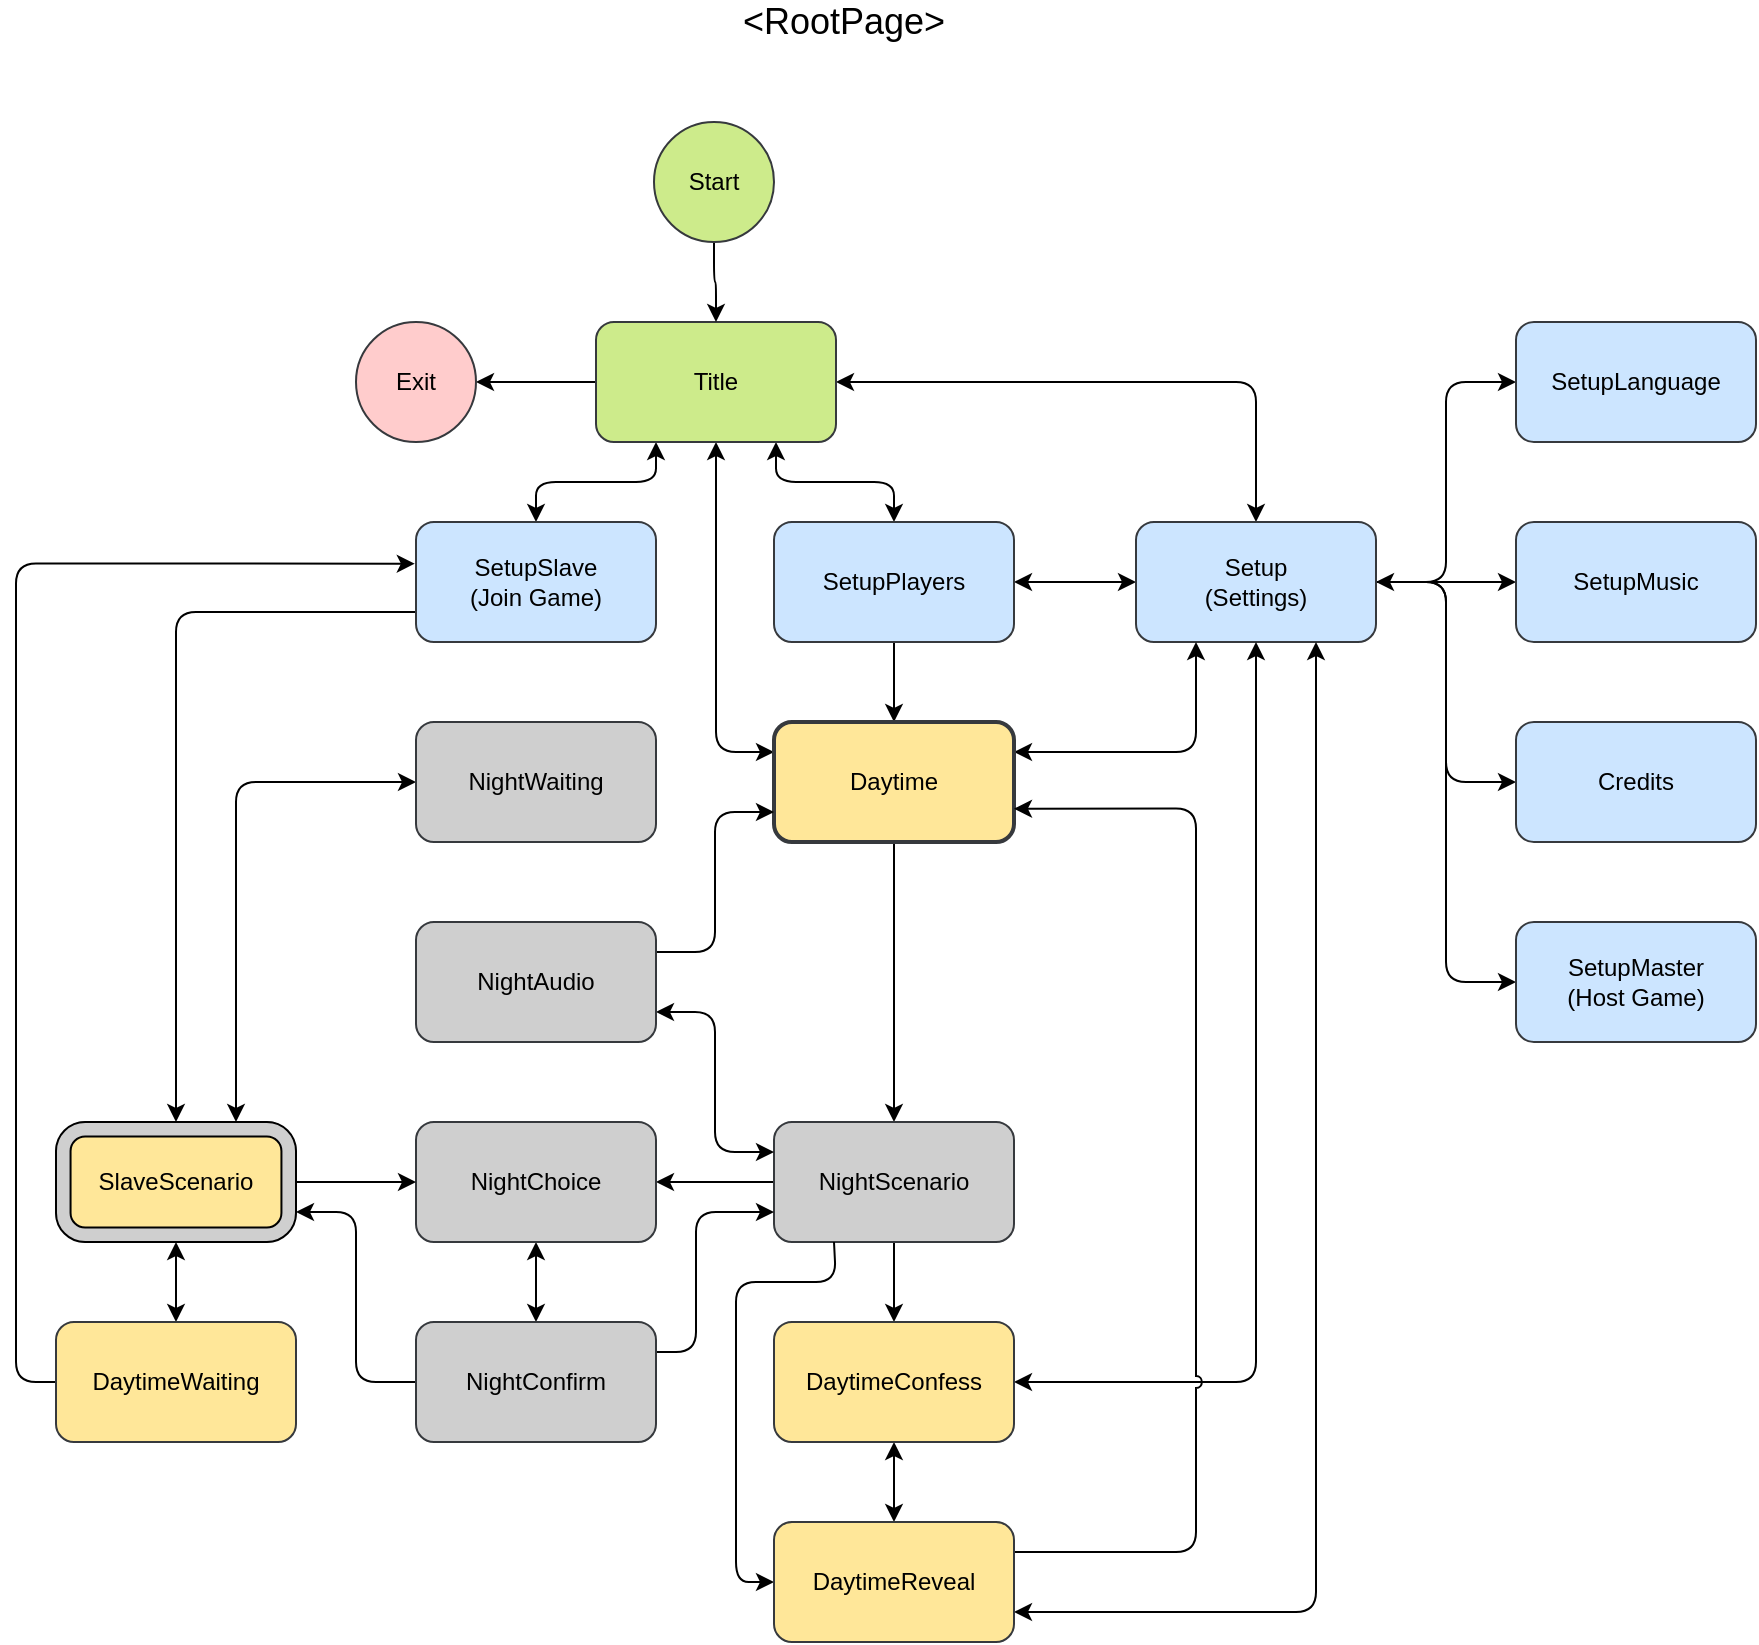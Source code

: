 <mxfile version="15.7.3" type="device"><diagram id="c8WA7uGFNBkueRXXOOZR" name="Page-1"><mxGraphModel dx="1113" dy="739" grid="1" gridSize="10" guides="1" tooltips="1" connect="1" arrows="1" fold="1" page="1" pageScale="1" pageWidth="827" pageHeight="1169" math="0" shadow="0"><root><mxCell id="0"/><mxCell id="1" parent="0"/><mxCell id="AEJ-3eX3F8_JpSc-YEdb-3" value="" style="edgeStyle=orthogonalEdgeStyle;orthogonalLoop=1;jettySize=auto;html=1;startArrow=classic;startFill=1;" parent="1" source="AEJ-3eX3F8_JpSc-YEdb-1" target="AEJ-3eX3F8_JpSc-YEdb-2" edge="1"><mxGeometry relative="1" as="geometry"/></mxCell><mxCell id="AEJ-3eX3F8_JpSc-YEdb-8" value="" style="edgeStyle=orthogonalEdgeStyle;orthogonalLoop=1;jettySize=auto;html=1;" parent="1" source="AEJ-3eX3F8_JpSc-YEdb-1" target="AEJ-3eX3F8_JpSc-YEdb-7" edge="1"><mxGeometry relative="1" as="geometry"/></mxCell><mxCell id="r9gCzKWX6eVRp8oMFgQB-1" style="edgeStyle=orthogonalEdgeStyle;orthogonalLoop=1;jettySize=auto;html=1;entryX=0.5;entryY=0;entryDx=0;entryDy=0;exitX=0.75;exitY=1;exitDx=0;exitDy=0;startArrow=classic;startFill=1;" parent="1" source="AEJ-3eX3F8_JpSc-YEdb-1" target="AEJ-3eX3F8_JpSc-YEdb-12" edge="1"><mxGeometry relative="1" as="geometry"/></mxCell><mxCell id="5z4FtqCvy-dkkTRopUgu-2" style="edgeStyle=orthogonalEdgeStyle;orthogonalLoop=1;jettySize=auto;html=1;exitX=0.25;exitY=1;exitDx=0;exitDy=0;entryX=0.5;entryY=0;entryDx=0;entryDy=0;startArrow=classic;startFill=1;" parent="1" source="AEJ-3eX3F8_JpSc-YEdb-1" target="5z4FtqCvy-dkkTRopUgu-1" edge="1"><mxGeometry relative="1" as="geometry"/></mxCell><mxCell id="IAaeVMN991MLQJGLOcIW-5" style="edgeStyle=orthogonalEdgeStyle;comic=0;jumpStyle=arc;orthogonalLoop=1;jettySize=auto;html=1;entryX=0;entryY=0.25;entryDx=0;entryDy=0;exitX=0.5;exitY=1;exitDx=0;exitDy=0;startArrow=classic;startFill=1;" parent="1" source="AEJ-3eX3F8_JpSc-YEdb-1" target="AEJ-3eX3F8_JpSc-YEdb-25" edge="1"><mxGeometry relative="1" as="geometry"/></mxCell><mxCell id="AEJ-3eX3F8_JpSc-YEdb-1" value="Title" style="whiteSpace=wrap;html=1;fillColor=#cdeb8b;strokeColor=#36393d;rounded=1;" parent="1" vertex="1"><mxGeometry x="320" y="260" width="120" height="60" as="geometry"/></mxCell><mxCell id="AEJ-3eX3F8_JpSc-YEdb-13" value="" style="edgeStyle=orthogonalEdgeStyle;orthogonalLoop=1;jettySize=auto;html=1;entryX=1;entryY=0.5;entryDx=0;entryDy=0;exitX=0;exitY=0.5;exitDx=0;exitDy=0;startArrow=classic;startFill=1;" parent="1" source="AEJ-3eX3F8_JpSc-YEdb-2" target="AEJ-3eX3F8_JpSc-YEdb-12" edge="1"><mxGeometry relative="1" as="geometry"/></mxCell><mxCell id="AEJ-3eX3F8_JpSc-YEdb-16" style="edgeStyle=orthogonalEdgeStyle;orthogonalLoop=1;jettySize=auto;html=1;entryX=0;entryY=0.5;entryDx=0;entryDy=0;" parent="1" source="AEJ-3eX3F8_JpSc-YEdb-2" target="AEJ-3eX3F8_JpSc-YEdb-14" edge="1"><mxGeometry relative="1" as="geometry"/></mxCell><mxCell id="AEJ-3eX3F8_JpSc-YEdb-21" style="edgeStyle=orthogonalEdgeStyle;orthogonalLoop=1;jettySize=auto;html=1;startArrow=classic;startFill=1;" parent="1" source="AEJ-3eX3F8_JpSc-YEdb-2" target="AEJ-3eX3F8_JpSc-YEdb-17" edge="1"><mxGeometry relative="1" as="geometry"/></mxCell><mxCell id="AEJ-3eX3F8_JpSc-YEdb-22" style="edgeStyle=orthogonalEdgeStyle;orthogonalLoop=1;jettySize=auto;html=1;entryX=0;entryY=0.5;entryDx=0;entryDy=0;" parent="1" source="AEJ-3eX3F8_JpSc-YEdb-2" target="AEJ-3eX3F8_JpSc-YEdb-18" edge="1"><mxGeometry relative="1" as="geometry"/></mxCell><mxCell id="AEJ-3eX3F8_JpSc-YEdb-24" style="edgeStyle=orthogonalEdgeStyle;orthogonalLoop=1;jettySize=auto;html=1;entryX=0;entryY=0.5;entryDx=0;entryDy=0;" parent="1" source="AEJ-3eX3F8_JpSc-YEdb-2" target="AEJ-3eX3F8_JpSc-YEdb-23" edge="1"><mxGeometry relative="1" as="geometry"/></mxCell><mxCell id="AEJ-3eX3F8_JpSc-YEdb-2" value="Setup&lt;br&gt;(Settings)" style="whiteSpace=wrap;html=1;fillColor=#cce5ff;strokeColor=#36393d;rounded=1;" parent="1" vertex="1"><mxGeometry x="590" y="360" width="120" height="60" as="geometry"/></mxCell><mxCell id="AEJ-3eX3F8_JpSc-YEdb-7" value="Exit" style="ellipse;whiteSpace=wrap;html=1;fillColor=#ffcccc;strokeColor=#36393d;rounded=1;" parent="1" vertex="1"><mxGeometry x="200" y="260" width="60" height="60" as="geometry"/></mxCell><mxCell id="AEJ-3eX3F8_JpSc-YEdb-11" value="" style="edgeStyle=orthogonalEdgeStyle;orthogonalLoop=1;jettySize=auto;html=1;" parent="1" source="AEJ-3eX3F8_JpSc-YEdb-9" target="AEJ-3eX3F8_JpSc-YEdb-1" edge="1"><mxGeometry relative="1" as="geometry"/></mxCell><mxCell id="AEJ-3eX3F8_JpSc-YEdb-9" value="Start" style="ellipse;whiteSpace=wrap;html=1;fillColor=#cdeb8b;strokeColor=#36393d;rounded=1;" parent="1" vertex="1"><mxGeometry x="349" y="160" width="60" height="60" as="geometry"/></mxCell><mxCell id="r9gCzKWX6eVRp8oMFgQB-2" style="orthogonalLoop=1;jettySize=auto;html=1;entryX=0.5;entryY=0;entryDx=0;entryDy=0;exitX=0.5;exitY=1;exitDx=0;exitDy=0;edgeStyle=orthogonalEdgeStyle;" parent="1" source="AEJ-3eX3F8_JpSc-YEdb-12" target="AEJ-3eX3F8_JpSc-YEdb-25" edge="1"><mxGeometry relative="1" as="geometry"><mxPoint x="460" y="440" as="sourcePoint"/></mxGeometry></mxCell><mxCell id="AEJ-3eX3F8_JpSc-YEdb-12" value="SetupPlayers" style="whiteSpace=wrap;html=1;fillColor=#cce5ff;strokeColor=#36393d;rounded=1;" parent="1" vertex="1"><mxGeometry x="409" y="360" width="120" height="60" as="geometry"/></mxCell><mxCell id="AEJ-3eX3F8_JpSc-YEdb-14" value="SetupLanguage" style="whiteSpace=wrap;html=1;fillColor=#cce5ff;strokeColor=#36393d;rounded=1;" parent="1" vertex="1"><mxGeometry x="780" y="260" width="120" height="60" as="geometry"/></mxCell><mxCell id="AEJ-3eX3F8_JpSc-YEdb-17" value="SetupMusic" style="whiteSpace=wrap;html=1;fillColor=#cce5ff;strokeColor=#36393d;rounded=1;" parent="1" vertex="1"><mxGeometry x="780" y="360" width="120" height="60" as="geometry"/></mxCell><mxCell id="AEJ-3eX3F8_JpSc-YEdb-18" value="Credits" style="whiteSpace=wrap;html=1;fillColor=#cce5ff;strokeColor=#36393d;rounded=1;" parent="1" vertex="1"><mxGeometry x="780" y="460" width="120" height="60" as="geometry"/></mxCell><mxCell id="AEJ-3eX3F8_JpSc-YEdb-23" value="SetupMaster&lt;br&gt;(Host Game)" style="whiteSpace=wrap;html=1;fillColor=#cce5ff;strokeColor=#36393d;rounded=1;" parent="1" vertex="1"><mxGeometry x="780" y="560" width="120" height="60" as="geometry"/></mxCell><mxCell id="AEJ-3eX3F8_JpSc-YEdb-27" style="edgeStyle=orthogonalEdgeStyle;orthogonalLoop=1;jettySize=auto;html=1;entryX=0.25;entryY=1;entryDx=0;entryDy=0;startArrow=classic;startFill=1;exitX=1;exitY=0.25;exitDx=0;exitDy=0;" parent="1" source="AEJ-3eX3F8_JpSc-YEdb-25" target="AEJ-3eX3F8_JpSc-YEdb-2" edge="1"><mxGeometry relative="1" as="geometry"/></mxCell><mxCell id="AEJ-3eX3F8_JpSc-YEdb-30" value="" style="edgeStyle=orthogonalEdgeStyle;orthogonalLoop=1;jettySize=auto;html=1;startArrow=none;startFill=0;" parent="1" source="AEJ-3eX3F8_JpSc-YEdb-25" target="AEJ-3eX3F8_JpSc-YEdb-29" edge="1"><mxGeometry relative="1" as="geometry"/></mxCell><mxCell id="AEJ-3eX3F8_JpSc-YEdb-25" value="Daytime" style="whiteSpace=wrap;html=1;strokeColor=#36393d;fillColor=#FFE799;strokeWidth=2;perimeterSpacing=0;rounded=1;" parent="1" vertex="1"><mxGeometry x="409" y="460" width="120" height="60" as="geometry"/></mxCell><mxCell id="AEJ-3eX3F8_JpSc-YEdb-28" value="&amp;lt;RootPage&amp;gt;" style="text;html=1;strokeColor=none;fillColor=none;align=center;verticalAlign=middle;whiteSpace=wrap;fontSize=18;rounded=1;" parent="1" vertex="1"><mxGeometry x="424" y="100" width="40" height="20" as="geometry"/></mxCell><mxCell id="4plFqhX75fLRKcS0nrvB-1" value="" style="edgeStyle=orthogonalEdgeStyle;orthogonalLoop=1;jettySize=auto;html=1;startArrow=none;startFill=0;" parent="1" source="AEJ-3eX3F8_JpSc-YEdb-29" target="AEJ-3eX3F8_JpSc-YEdb-37" edge="1"><mxGeometry relative="1" as="geometry"/></mxCell><mxCell id="4plFqhX75fLRKcS0nrvB-4" style="edgeStyle=orthogonalEdgeStyle;orthogonalLoop=1;jettySize=auto;html=1;entryX=1;entryY=0.5;entryDx=0;entryDy=0;startArrow=none;startFill=0;jumpStyle=arc;exitX=0;exitY=0.5;exitDx=0;exitDy=0;" parent="1" source="AEJ-3eX3F8_JpSc-YEdb-29" target="AEJ-3eX3F8_JpSc-YEdb-34" edge="1"><mxGeometry relative="1" as="geometry"/></mxCell><mxCell id="AEJ-3eX3F8_JpSc-YEdb-29" value="NightScenario" style="whiteSpace=wrap;html=1;strokeColor=#36393d;fillColor=#CFCFCF;perimeterSpacing=0;rounded=1;" parent="1" vertex="1"><mxGeometry x="409" y="660" width="120" height="60" as="geometry"/></mxCell><mxCell id="AEJ-3eX3F8_JpSc-YEdb-41" style="edgeStyle=orthogonalEdgeStyle;orthogonalLoop=1;jettySize=auto;html=1;exitX=0.25;exitY=1;exitDx=0;exitDy=0;jumpStyle=arc;noJump=0;comic=0;entryX=0;entryY=0.5;entryDx=0;entryDy=0;" parent="1" source="AEJ-3eX3F8_JpSc-YEdb-29" target="AEJ-3eX3F8_JpSc-YEdb-39" edge="1"><mxGeometry relative="1" as="geometry"><Array as="points"><mxPoint x="440" y="720"/><mxPoint x="440" y="740"/><mxPoint x="390" y="740"/><mxPoint x="390" y="890"/></Array><mxPoint x="530" y="970" as="targetPoint"/></mxGeometry></mxCell><mxCell id="4plFqhX75fLRKcS0nrvB-7" style="edgeStyle=orthogonalEdgeStyle;orthogonalLoop=1;jettySize=auto;html=1;exitX=1;exitY=0.25;exitDx=0;exitDy=0;entryX=0;entryY=0.75;entryDx=0;entryDy=0;startArrow=none;startFill=0;" parent="1" source="AEJ-3eX3F8_JpSc-YEdb-32" target="AEJ-3eX3F8_JpSc-YEdb-25" edge="1"><mxGeometry relative="1" as="geometry"/></mxCell><mxCell id="IAaeVMN991MLQJGLOcIW-7" style="edgeStyle=orthogonalEdgeStyle;comic=0;jumpStyle=arc;orthogonalLoop=1;jettySize=auto;html=1;entryX=0;entryY=0.25;entryDx=0;entryDy=0;startArrow=classic;startFill=1;startSize=6;exitX=1;exitY=0.75;exitDx=0;exitDy=0;" parent="1" source="AEJ-3eX3F8_JpSc-YEdb-32" target="AEJ-3eX3F8_JpSc-YEdb-29" edge="1"><mxGeometry relative="1" as="geometry"/></mxCell><mxCell id="AEJ-3eX3F8_JpSc-YEdb-32" value="NightAudio" style="whiteSpace=wrap;html=1;strokeColor=#36393d;fillColor=#CFCFCF;rounded=1;" parent="1" vertex="1"><mxGeometry x="230" y="560" width="120" height="60" as="geometry"/></mxCell><mxCell id="4plFqhX75fLRKcS0nrvB-8" value="" style="edgeStyle=orthogonalEdgeStyle;orthogonalLoop=1;jettySize=auto;html=1;startArrow=classic;startFill=1;" parent="1" source="AEJ-3eX3F8_JpSc-YEdb-34" target="96Bg-QmKjxGVnRJqDXVK-4" edge="1"><mxGeometry relative="1" as="geometry"/></mxCell><mxCell id="AEJ-3eX3F8_JpSc-YEdb-34" value="NightChoice" style="whiteSpace=wrap;html=1;strokeColor=#36393d;fillColor=#CFCFCF;rounded=1;" parent="1" vertex="1"><mxGeometry x="230" y="660" width="120" height="60" as="geometry"/></mxCell><mxCell id="AEJ-3eX3F8_JpSc-YEdb-40" value="" style="edgeStyle=orthogonalEdgeStyle;orthogonalLoop=1;jettySize=auto;html=1;startArrow=classic;startFill=1;" parent="1" source="AEJ-3eX3F8_JpSc-YEdb-37" target="AEJ-3eX3F8_JpSc-YEdb-39" edge="1"><mxGeometry relative="1" as="geometry"/></mxCell><mxCell id="AEJ-3eX3F8_JpSc-YEdb-42" style="edgeStyle=orthogonalEdgeStyle;orthogonalLoop=1;jettySize=auto;html=1;startArrow=classic;startFill=1;jumpStyle=arc;" parent="1" source="AEJ-3eX3F8_JpSc-YEdb-37" target="AEJ-3eX3F8_JpSc-YEdb-2" edge="1"><mxGeometry relative="1" as="geometry"/></mxCell><mxCell id="AEJ-3eX3F8_JpSc-YEdb-37" value="DaytimeConfess" style="whiteSpace=wrap;html=1;strokeColor=#36393d;fillColor=#FFE799;rounded=1;" parent="1" vertex="1"><mxGeometry x="409" y="760" width="120" height="60" as="geometry"/></mxCell><mxCell id="AEJ-3eX3F8_JpSc-YEdb-43" style="edgeStyle=orthogonalEdgeStyle;orthogonalLoop=1;jettySize=auto;html=1;entryX=0.75;entryY=1;entryDx=0;entryDy=0;startArrow=classic;startFill=1;exitX=1;exitY=0.75;exitDx=0;exitDy=0;" parent="1" source="AEJ-3eX3F8_JpSc-YEdb-39" target="AEJ-3eX3F8_JpSc-YEdb-2" edge="1"><mxGeometry relative="1" as="geometry"/></mxCell><mxCell id="IAaeVMN991MLQJGLOcIW-3" style="edgeStyle=orthogonalEdgeStyle;comic=0;jumpStyle=arc;orthogonalLoop=1;jettySize=auto;html=1;entryX=1;entryY=0.722;entryDx=0;entryDy=0;entryPerimeter=0;exitX=1;exitY=0.25;exitDx=0;exitDy=0;" parent="1" source="AEJ-3eX3F8_JpSc-YEdb-39" target="AEJ-3eX3F8_JpSc-YEdb-25" edge="1"><mxGeometry relative="1" as="geometry"><mxPoint x="550" y="500" as="targetPoint"/><mxPoint x="590" y="880" as="sourcePoint"/><Array as="points"><mxPoint x="620" y="875"/><mxPoint x="620" y="503"/></Array></mxGeometry></mxCell><mxCell id="AEJ-3eX3F8_JpSc-YEdb-39" value="DaytimeReveal" style="whiteSpace=wrap;html=1;strokeColor=#36393d;fillColor=#FFE799;rounded=1;" parent="1" vertex="1"><mxGeometry x="409" y="860" width="120" height="60" as="geometry"/></mxCell><mxCell id="4plFqhX75fLRKcS0nrvB-6" style="edgeStyle=orthogonalEdgeStyle;orthogonalLoop=1;jettySize=auto;html=1;exitX=0;exitY=0.75;exitDx=0;exitDy=0;startArrow=none;startFill=0;entryX=0.5;entryY=0;entryDx=0;entryDy=0;" parent="1" source="5z4FtqCvy-dkkTRopUgu-1" target="4plFqhX75fLRKcS0nrvB-5" edge="1"><mxGeometry relative="1" as="geometry"><Array as="points"><mxPoint x="110" y="405"/></Array></mxGeometry></mxCell><mxCell id="jfzFiguT20NUyI67Ab8X-3" style="edgeStyle=orthogonalEdgeStyle;orthogonalLoop=1;jettySize=auto;html=1;startArrow=classic;startFill=1;exitX=-0.005;exitY=0.347;exitDx=0;exitDy=0;exitPerimeter=0;entryX=0;entryY=0.5;entryDx=0;entryDy=0;endArrow=none;endFill=0;" edge="1" parent="1" source="5z4FtqCvy-dkkTRopUgu-1" target="IAaeVMN991MLQJGLOcIW-1"><mxGeometry relative="1" as="geometry"><mxPoint x="40" y="760" as="targetPoint"/></mxGeometry></mxCell><mxCell id="5z4FtqCvy-dkkTRopUgu-1" value="SetupSlave&lt;br&gt;(Join Game)" style="whiteSpace=wrap;html=1;fillColor=#cce5ff;strokeColor=#36393d;rounded=1;" parent="1" vertex="1"><mxGeometry x="230" y="360" width="120" height="60" as="geometry"/></mxCell><mxCell id="IAaeVMN991MLQJGLOcIW-8" style="edgeStyle=orthogonalEdgeStyle;comic=0;jumpStyle=arc;orthogonalLoop=1;jettySize=auto;html=1;entryX=0;entryY=0.75;entryDx=0;entryDy=0;startArrow=none;startFill=0;startSize=6;exitX=1;exitY=0.25;exitDx=0;exitDy=0;" parent="1" source="96Bg-QmKjxGVnRJqDXVK-4" target="AEJ-3eX3F8_JpSc-YEdb-29" edge="1"><mxGeometry relative="1" as="geometry"><Array as="points"><mxPoint x="370" y="775"/><mxPoint x="370" y="705"/></Array></mxGeometry></mxCell><mxCell id="IAaeVMN991MLQJGLOcIW-11" style="edgeStyle=orthogonalEdgeStyle;comic=0;jumpStyle=arc;orthogonalLoop=1;jettySize=auto;html=1;entryX=1;entryY=0.75;entryDx=0;entryDy=0;startArrow=none;startFill=0;startSize=6;" parent="1" source="96Bg-QmKjxGVnRJqDXVK-4" target="4plFqhX75fLRKcS0nrvB-5" edge="1"><mxGeometry relative="1" as="geometry"/></mxCell><mxCell id="96Bg-QmKjxGVnRJqDXVK-4" value="NightConfirm" style="whiteSpace=wrap;html=1;strokeColor=#36393d;fillColor=#CFCFCF;rounded=1;" parent="1" vertex="1"><mxGeometry x="230" y="760" width="120" height="60" as="geometry"/></mxCell><mxCell id="IAaeVMN991MLQJGLOcIW-2" value="" style="edgeStyle=orthogonalEdgeStyle;orthogonalLoop=1;jettySize=auto;html=1;startArrow=classic;startFill=1;" parent="1" source="4plFqhX75fLRKcS0nrvB-5" target="IAaeVMN991MLQJGLOcIW-1" edge="1"><mxGeometry relative="1" as="geometry"/></mxCell><mxCell id="IAaeVMN991MLQJGLOcIW-9" style="edgeStyle=orthogonalEdgeStyle;comic=0;jumpStyle=arc;orthogonalLoop=1;jettySize=auto;html=1;startArrow=none;startFill=0;startSize=6;" parent="1" source="4plFqhX75fLRKcS0nrvB-5" target="AEJ-3eX3F8_JpSc-YEdb-34" edge="1"><mxGeometry relative="1" as="geometry"/></mxCell><mxCell id="4plFqhX75fLRKcS0nrvB-5" value="SlaveScenario" style="whiteSpace=wrap;html=1;fillColor=#FFE799;strokeColor=#666666;gradientDirection=north;rounded=1;arcSize=26;" parent="1" vertex="1"><mxGeometry x="50" y="660" width="120" height="60" as="geometry"/></mxCell><mxCell id="IAaeVMN991MLQJGLOcIW-1" value="DaytimeWaiting" style="whiteSpace=wrap;html=1;strokeColor=#36393d;fillColor=#FFE799;rounded=1;" parent="1" vertex="1"><mxGeometry x="50" y="760" width="120" height="60" as="geometry"/></mxCell><mxCell id="IAaeVMN991MLQJGLOcIW-12" style="edgeStyle=orthogonalEdgeStyle;comic=0;jumpStyle=arc;orthogonalLoop=1;jettySize=auto;html=1;startArrow=classic;startFill=1;startSize=6;exitX=0;exitY=0.5;exitDx=0;exitDy=0;" parent="1" source="IAaeVMN991MLQJGLOcIW-4" edge="1"><mxGeometry relative="1" as="geometry"><Array as="points"><mxPoint x="140" y="490"/></Array><mxPoint x="320" y="840" as="sourcePoint"/><mxPoint x="140" y="660" as="targetPoint"/></mxGeometry></mxCell><mxCell id="IAaeVMN991MLQJGLOcIW-4" value="NightWaiting" style="whiteSpace=wrap;html=1;strokeColor=#36393d;fillColor=#CFCFCF;rounded=1;" parent="1" vertex="1"><mxGeometry x="230" y="460" width="120" height="60" as="geometry"/></mxCell><mxCell id="jfzFiguT20NUyI67Ab8X-7" value="" style="verticalLabelPosition=bottom;verticalAlign=top;html=1;shape=mxgraph.basic.rounded_frame;dx=7.28;fillColor=#CFCFCF;gradientColor=none;gradientDirection=north;rounded=1;" vertex="1" parent="1"><mxGeometry x="50" y="660" width="120" height="60" as="geometry"/></mxCell></root></mxGraphModel></diagram></mxfile>
